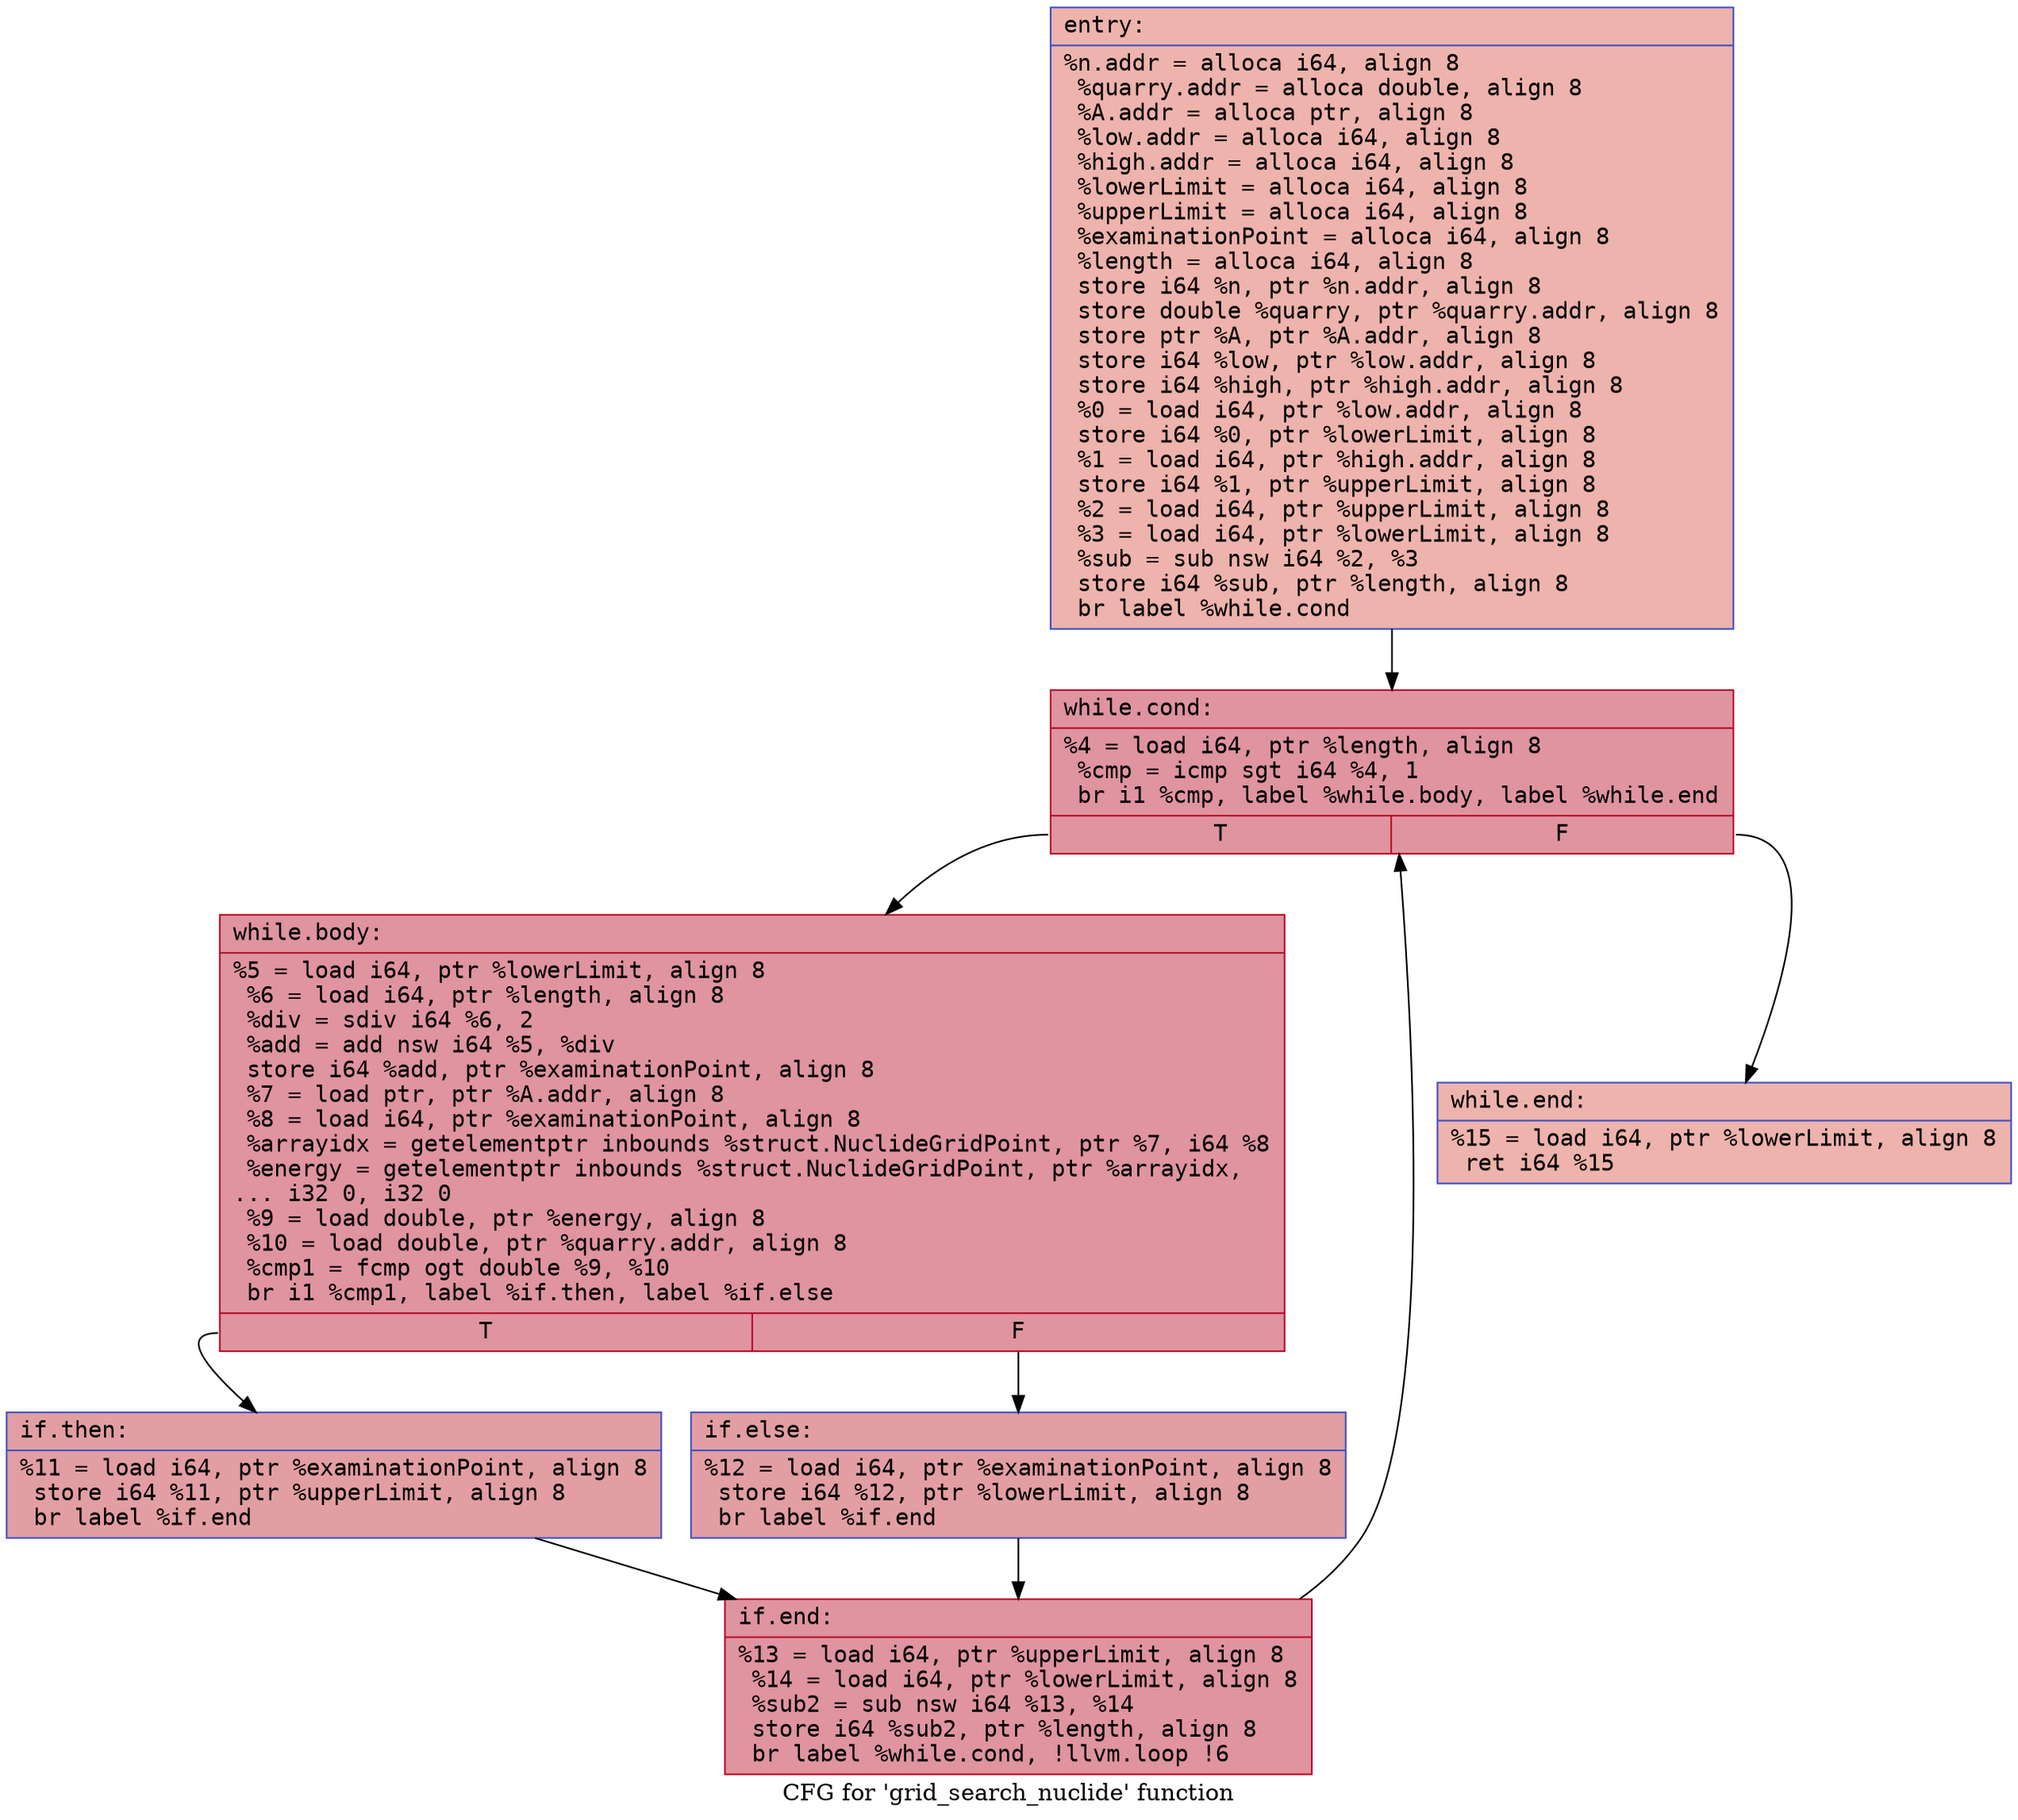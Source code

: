 digraph "CFG for 'grid_search_nuclide' function" {
	label="CFG for 'grid_search_nuclide' function";

	Node0x564d03c0fee0 [shape=record,color="#3d50c3ff", style=filled, fillcolor="#d6524470" fontname="Courier",label="{entry:\l|  %n.addr = alloca i64, align 8\l  %quarry.addr = alloca double, align 8\l  %A.addr = alloca ptr, align 8\l  %low.addr = alloca i64, align 8\l  %high.addr = alloca i64, align 8\l  %lowerLimit = alloca i64, align 8\l  %upperLimit = alloca i64, align 8\l  %examinationPoint = alloca i64, align 8\l  %length = alloca i64, align 8\l  store i64 %n, ptr %n.addr, align 8\l  store double %quarry, ptr %quarry.addr, align 8\l  store ptr %A, ptr %A.addr, align 8\l  store i64 %low, ptr %low.addr, align 8\l  store i64 %high, ptr %high.addr, align 8\l  %0 = load i64, ptr %low.addr, align 8\l  store i64 %0, ptr %lowerLimit, align 8\l  %1 = load i64, ptr %high.addr, align 8\l  store i64 %1, ptr %upperLimit, align 8\l  %2 = load i64, ptr %upperLimit, align 8\l  %3 = load i64, ptr %lowerLimit, align 8\l  %sub = sub nsw i64 %2, %3\l  store i64 %sub, ptr %length, align 8\l  br label %while.cond\l}"];
	Node0x564d03c0fee0 -> Node0x564d03c138b0[tooltip="entry -> while.cond\nProbability 100.00%" ];
	Node0x564d03c138b0 [shape=record,color="#b70d28ff", style=filled, fillcolor="#b70d2870" fontname="Courier",label="{while.cond:\l|  %4 = load i64, ptr %length, align 8\l  %cmp = icmp sgt i64 %4, 1\l  br i1 %cmp, label %while.body, label %while.end\l|{<s0>T|<s1>F}}"];
	Node0x564d03c138b0:s0 -> Node0x564d03c13ad0[tooltip="while.cond -> while.body\nProbability 96.88%" ];
	Node0x564d03c138b0:s1 -> Node0x564d03c13b20[tooltip="while.cond -> while.end\nProbability 3.12%" ];
	Node0x564d03c13ad0 [shape=record,color="#b70d28ff", style=filled, fillcolor="#b70d2870" fontname="Courier",label="{while.body:\l|  %5 = load i64, ptr %lowerLimit, align 8\l  %6 = load i64, ptr %length, align 8\l  %div = sdiv i64 %6, 2\l  %add = add nsw i64 %5, %div\l  store i64 %add, ptr %examinationPoint, align 8\l  %7 = load ptr, ptr %A.addr, align 8\l  %8 = load i64, ptr %examinationPoint, align 8\l  %arrayidx = getelementptr inbounds %struct.NuclideGridPoint, ptr %7, i64 %8\l  %energy = getelementptr inbounds %struct.NuclideGridPoint, ptr %arrayidx,\l... i32 0, i32 0\l  %9 = load double, ptr %energy, align 8\l  %10 = load double, ptr %quarry.addr, align 8\l  %cmp1 = fcmp ogt double %9, %10\l  br i1 %cmp1, label %if.then, label %if.else\l|{<s0>T|<s1>F}}"];
	Node0x564d03c13ad0:s0 -> Node0x564d03c10650[tooltip="while.body -> if.then\nProbability 50.00%" ];
	Node0x564d03c13ad0:s1 -> Node0x564d03c106c0[tooltip="while.body -> if.else\nProbability 50.00%" ];
	Node0x564d03c10650 [shape=record,color="#3d50c3ff", style=filled, fillcolor="#be242e70" fontname="Courier",label="{if.then:\l|  %11 = load i64, ptr %examinationPoint, align 8\l  store i64 %11, ptr %upperLimit, align 8\l  br label %if.end\l}"];
	Node0x564d03c10650 -> Node0x564d03c14850[tooltip="if.then -> if.end\nProbability 100.00%" ];
	Node0x564d03c106c0 [shape=record,color="#3d50c3ff", style=filled, fillcolor="#be242e70" fontname="Courier",label="{if.else:\l|  %12 = load i64, ptr %examinationPoint, align 8\l  store i64 %12, ptr %lowerLimit, align 8\l  br label %if.end\l}"];
	Node0x564d03c106c0 -> Node0x564d03c14850[tooltip="if.else -> if.end\nProbability 100.00%" ];
	Node0x564d03c14850 [shape=record,color="#b70d28ff", style=filled, fillcolor="#b70d2870" fontname="Courier",label="{if.end:\l|  %13 = load i64, ptr %upperLimit, align 8\l  %14 = load i64, ptr %lowerLimit, align 8\l  %sub2 = sub nsw i64 %13, %14\l  store i64 %sub2, ptr %length, align 8\l  br label %while.cond, !llvm.loop !6\l}"];
	Node0x564d03c14850 -> Node0x564d03c138b0[tooltip="if.end -> while.cond\nProbability 100.00%" ];
	Node0x564d03c13b20 [shape=record,color="#3d50c3ff", style=filled, fillcolor="#d6524470" fontname="Courier",label="{while.end:\l|  %15 = load i64, ptr %lowerLimit, align 8\l  ret i64 %15\l}"];
}
